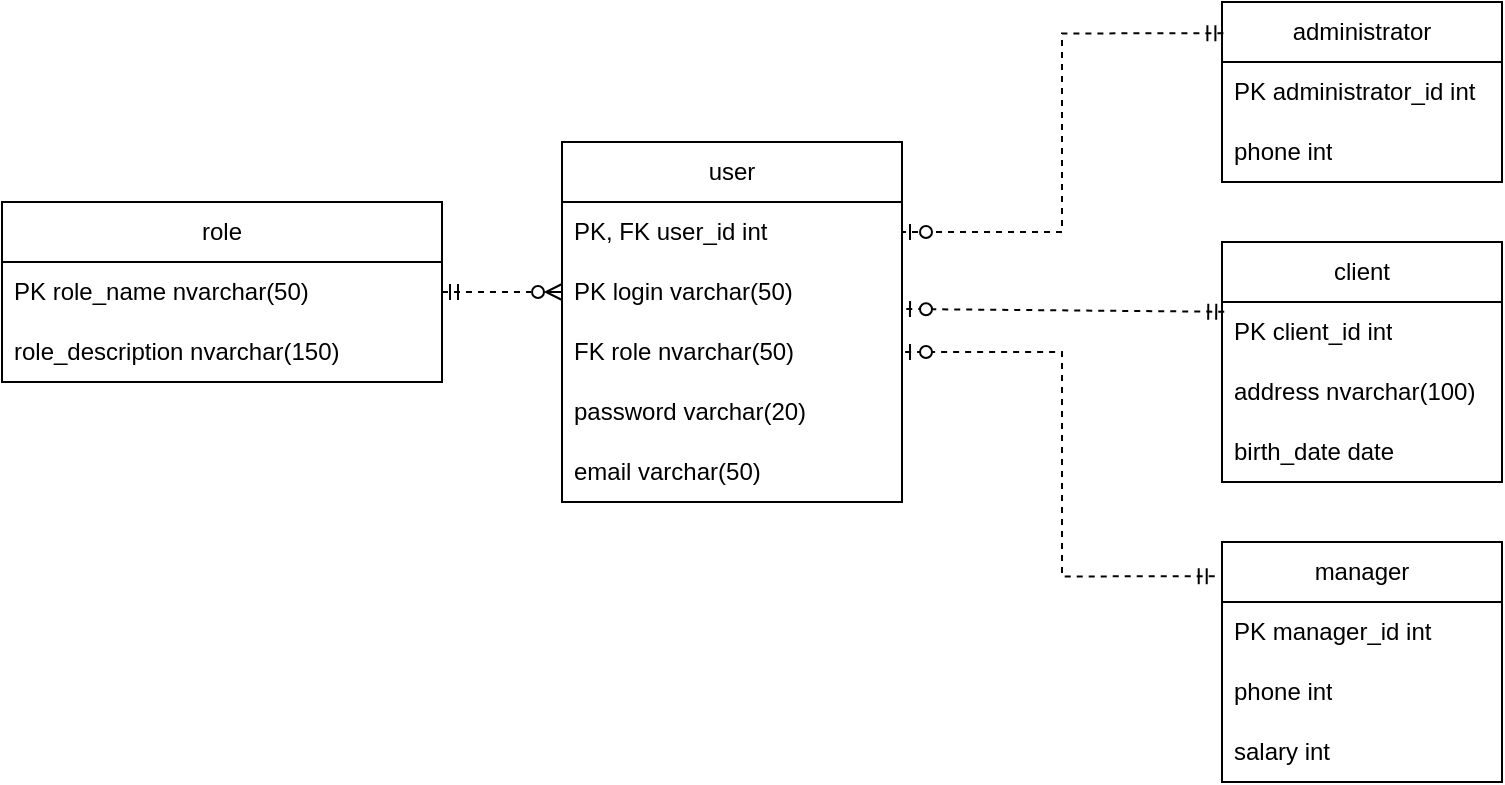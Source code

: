 <mxfile version="23.1.5" type="device">
  <diagram name="Страница — 1" id="SFCIHzlu91kjz6KSMM__">
    <mxGraphModel dx="1195" dy="703" grid="1" gridSize="10" guides="1" tooltips="1" connect="1" arrows="1" fold="1" page="1" pageScale="1" pageWidth="827" pageHeight="1169" math="0" shadow="0">
      <root>
        <mxCell id="0" />
        <mxCell id="1" parent="0" />
        <mxCell id="gSQlcD7QLnzV-weEtkHs-1" value="user" style="swimlane;fontStyle=0;childLayout=stackLayout;horizontal=1;startSize=30;horizontalStack=0;resizeParent=1;resizeParentMax=0;resizeLast=0;collapsible=1;marginBottom=0;whiteSpace=wrap;html=1;" parent="1" vertex="1">
          <mxGeometry x="310" y="220" width="170" height="180" as="geometry" />
        </mxCell>
        <mxCell id="gSQlcD7QLnzV-weEtkHs-19" value="PK, FK user_id int" style="text;strokeColor=none;fillColor=none;align=left;verticalAlign=middle;spacingLeft=4;spacingRight=4;overflow=hidden;points=[[0,0.5],[1,0.5]];portConstraint=eastwest;rotatable=0;whiteSpace=wrap;html=1;" parent="gSQlcD7QLnzV-weEtkHs-1" vertex="1">
          <mxGeometry y="30" width="170" height="30" as="geometry" />
        </mxCell>
        <mxCell id="gSQlcD7QLnzV-weEtkHs-2" value="PK login varchar(50)" style="text;strokeColor=none;fillColor=none;align=left;verticalAlign=middle;spacingLeft=4;spacingRight=4;overflow=hidden;points=[[0,0.5],[1,0.5]];portConstraint=eastwest;rotatable=0;whiteSpace=wrap;html=1;" parent="gSQlcD7QLnzV-weEtkHs-1" vertex="1">
          <mxGeometry y="60" width="170" height="30" as="geometry" />
        </mxCell>
        <mxCell id="gSQlcD7QLnzV-weEtkHs-3" value="FK role nvarchar(50)" style="text;strokeColor=none;fillColor=none;align=left;verticalAlign=middle;spacingLeft=4;spacingRight=4;overflow=hidden;points=[[0,0.5],[1,0.5]];portConstraint=eastwest;rotatable=0;whiteSpace=wrap;html=1;" parent="gSQlcD7QLnzV-weEtkHs-1" vertex="1">
          <mxGeometry y="90" width="170" height="30" as="geometry" />
        </mxCell>
        <mxCell id="gSQlcD7QLnzV-weEtkHs-4" value="password varchar(20)" style="text;strokeColor=none;fillColor=none;align=left;verticalAlign=middle;spacingLeft=4;spacingRight=4;overflow=hidden;points=[[0,0.5],[1,0.5]];portConstraint=eastwest;rotatable=0;whiteSpace=wrap;html=1;" parent="gSQlcD7QLnzV-weEtkHs-1" vertex="1">
          <mxGeometry y="120" width="170" height="30" as="geometry" />
        </mxCell>
        <mxCell id="gSQlcD7QLnzV-weEtkHs-5" value="email varchar(50)" style="text;strokeColor=none;fillColor=none;align=left;verticalAlign=middle;spacingLeft=4;spacingRight=4;overflow=hidden;points=[[0,0.5],[1,0.5]];portConstraint=eastwest;rotatable=0;whiteSpace=wrap;html=1;" parent="gSQlcD7QLnzV-weEtkHs-1" vertex="1">
          <mxGeometry y="150" width="170" height="30" as="geometry" />
        </mxCell>
        <mxCell id="gSQlcD7QLnzV-weEtkHs-6" value="role" style="swimlane;fontStyle=0;childLayout=stackLayout;horizontal=1;startSize=30;horizontalStack=0;resizeParent=1;resizeParentMax=0;resizeLast=0;collapsible=1;marginBottom=0;whiteSpace=wrap;html=1;" parent="1" vertex="1">
          <mxGeometry x="30" y="250" width="220" height="90" as="geometry" />
        </mxCell>
        <mxCell id="gSQlcD7QLnzV-weEtkHs-7" value="PK role_name nvarchar(50)" style="text;strokeColor=none;fillColor=none;align=left;verticalAlign=middle;spacingLeft=4;spacingRight=4;overflow=hidden;points=[[0,0.5],[1,0.5]];portConstraint=eastwest;rotatable=0;whiteSpace=wrap;html=1;" parent="gSQlcD7QLnzV-weEtkHs-6" vertex="1">
          <mxGeometry y="30" width="220" height="30" as="geometry" />
        </mxCell>
        <mxCell id="gSQlcD7QLnzV-weEtkHs-8" value="role_description nvarchar(150)" style="text;strokeColor=none;fillColor=none;align=left;verticalAlign=middle;spacingLeft=4;spacingRight=4;overflow=hidden;points=[[0,0.5],[1,0.5]];portConstraint=eastwest;rotatable=0;whiteSpace=wrap;html=1;" parent="gSQlcD7QLnzV-weEtkHs-6" vertex="1">
          <mxGeometry y="60" width="220" height="30" as="geometry" />
        </mxCell>
        <mxCell id="gSQlcD7QLnzV-weEtkHs-9" value="" style="fontSize=12;html=1;endArrow=ERzeroToMany;startArrow=ERmandOne;rounded=0;startFill=0;endFill=0;entryX=0;entryY=0.5;entryDx=0;entryDy=0;dashed=1;exitX=1;exitY=0.5;exitDx=0;exitDy=0;" parent="1" source="gSQlcD7QLnzV-weEtkHs-7" target="gSQlcD7QLnzV-weEtkHs-2" edge="1">
          <mxGeometry width="100" height="100" relative="1" as="geometry">
            <mxPoint x="309" y="137" as="sourcePoint" />
            <mxPoint x="221" y="130" as="targetPoint" />
          </mxGeometry>
        </mxCell>
        <mxCell id="gSQlcD7QLnzV-weEtkHs-10" value="client" style="swimlane;fontStyle=0;childLayout=stackLayout;horizontal=1;startSize=30;horizontalStack=0;resizeParent=1;resizeParentMax=0;resizeLast=0;collapsible=1;marginBottom=0;whiteSpace=wrap;html=1;" parent="1" vertex="1">
          <mxGeometry x="640" y="270" width="140" height="120" as="geometry" />
        </mxCell>
        <mxCell id="gSQlcD7QLnzV-weEtkHs-21" value="PK client_id int" style="text;strokeColor=none;fillColor=none;align=left;verticalAlign=middle;spacingLeft=4;spacingRight=4;overflow=hidden;points=[[0,0.5],[1,0.5]];portConstraint=eastwest;rotatable=0;whiteSpace=wrap;html=1;" parent="gSQlcD7QLnzV-weEtkHs-10" vertex="1">
          <mxGeometry y="30" width="140" height="30" as="geometry" />
        </mxCell>
        <mxCell id="gSQlcD7QLnzV-weEtkHs-11" value="address nvarchar(100)" style="text;strokeColor=none;fillColor=none;align=left;verticalAlign=middle;spacingLeft=4;spacingRight=4;overflow=hidden;points=[[0,0.5],[1,0.5]];portConstraint=eastwest;rotatable=0;whiteSpace=wrap;html=1;" parent="gSQlcD7QLnzV-weEtkHs-10" vertex="1">
          <mxGeometry y="60" width="140" height="30" as="geometry" />
        </mxCell>
        <mxCell id="gSQlcD7QLnzV-weEtkHs-12" value="birth_date date" style="text;strokeColor=none;fillColor=none;align=left;verticalAlign=middle;spacingLeft=4;spacingRight=4;overflow=hidden;points=[[0,0.5],[1,0.5]];portConstraint=eastwest;rotatable=0;whiteSpace=wrap;html=1;" parent="gSQlcD7QLnzV-weEtkHs-10" vertex="1">
          <mxGeometry y="90" width="140" height="30" as="geometry" />
        </mxCell>
        <mxCell id="gSQlcD7QLnzV-weEtkHs-13" value="administrator" style="swimlane;fontStyle=0;childLayout=stackLayout;horizontal=1;startSize=30;horizontalStack=0;resizeParent=1;resizeParentMax=0;resizeLast=0;collapsible=1;marginBottom=0;whiteSpace=wrap;html=1;" parent="1" vertex="1">
          <mxGeometry x="640" y="150" width="140" height="90" as="geometry" />
        </mxCell>
        <mxCell id="gSQlcD7QLnzV-weEtkHs-20" value="&lt;span style=&quot;background-color: transparent; color: light-dark(rgb(0, 0, 0), rgb(255, 255, 255));&quot;&gt;PK administrator_id int&lt;/span&gt;" style="text;strokeColor=none;fillColor=none;align=left;verticalAlign=middle;spacingLeft=4;spacingRight=4;overflow=hidden;points=[[0,0.5],[1,0.5]];portConstraint=eastwest;rotatable=0;whiteSpace=wrap;html=1;" parent="gSQlcD7QLnzV-weEtkHs-13" vertex="1">
          <mxGeometry y="30" width="140" height="30" as="geometry" />
        </mxCell>
        <mxCell id="gSQlcD7QLnzV-weEtkHs-14" value="phone int" style="text;strokeColor=none;fillColor=none;align=left;verticalAlign=middle;spacingLeft=4;spacingRight=4;overflow=hidden;points=[[0,0.5],[1,0.5]];portConstraint=eastwest;rotatable=0;whiteSpace=wrap;html=1;" parent="gSQlcD7QLnzV-weEtkHs-13" vertex="1">
          <mxGeometry y="60" width="140" height="30" as="geometry" />
        </mxCell>
        <mxCell id="gSQlcD7QLnzV-weEtkHs-16" value="manager" style="swimlane;fontStyle=0;childLayout=stackLayout;horizontal=1;startSize=30;horizontalStack=0;resizeParent=1;resizeParentMax=0;resizeLast=0;collapsible=1;marginBottom=0;whiteSpace=wrap;html=1;" parent="1" vertex="1">
          <mxGeometry x="640" y="420" width="140" height="120" as="geometry" />
        </mxCell>
        <mxCell id="gSQlcD7QLnzV-weEtkHs-22" value="PK manager_id int" style="text;strokeColor=none;fillColor=none;align=left;verticalAlign=middle;spacingLeft=4;spacingRight=4;overflow=hidden;points=[[0,0.5],[1,0.5]];portConstraint=eastwest;rotatable=0;whiteSpace=wrap;html=1;" parent="gSQlcD7QLnzV-weEtkHs-16" vertex="1">
          <mxGeometry y="30" width="140" height="30" as="geometry" />
        </mxCell>
        <mxCell id="gSQlcD7QLnzV-weEtkHs-17" value="phone int" style="text;strokeColor=none;fillColor=none;align=left;verticalAlign=middle;spacingLeft=4;spacingRight=4;overflow=hidden;points=[[0,0.5],[1,0.5]];portConstraint=eastwest;rotatable=0;whiteSpace=wrap;html=1;" parent="gSQlcD7QLnzV-weEtkHs-16" vertex="1">
          <mxGeometry y="60" width="140" height="30" as="geometry" />
        </mxCell>
        <mxCell id="gSQlcD7QLnzV-weEtkHs-18" value="salary int" style="text;strokeColor=none;fillColor=none;align=left;verticalAlign=middle;spacingLeft=4;spacingRight=4;overflow=hidden;points=[[0,0.5],[1,0.5]];portConstraint=eastwest;rotatable=0;whiteSpace=wrap;html=1;" parent="gSQlcD7QLnzV-weEtkHs-16" vertex="1">
          <mxGeometry y="90" width="140" height="30" as="geometry" />
        </mxCell>
        <mxCell id="gSQlcD7QLnzV-weEtkHs-24" value="" style="fontSize=12;html=1;endArrow=ERzeroToOne;startArrow=ERmandOne;rounded=0;entryX=1;entryY=0.5;entryDx=0;entryDy=0;exitX=0.005;exitY=0.174;exitDx=0;exitDy=0;exitPerimeter=0;dashed=1;edgeStyle=orthogonalEdgeStyle;" parent="1" source="gSQlcD7QLnzV-weEtkHs-13" target="gSQlcD7QLnzV-weEtkHs-19" edge="1">
          <mxGeometry width="100" height="100" relative="1" as="geometry">
            <mxPoint x="260" y="180" as="sourcePoint" />
            <mxPoint x="400" y="290" as="targetPoint" />
          </mxGeometry>
        </mxCell>
        <mxCell id="gSQlcD7QLnzV-weEtkHs-25" value="" style="fontSize=12;html=1;endArrow=ERzeroToOne;startArrow=ERmandOne;rounded=0;exitX=-0.026;exitY=0.143;exitDx=0;exitDy=0;exitPerimeter=0;entryX=1;entryY=0.5;entryDx=0;entryDy=0;dashed=1;edgeStyle=orthogonalEdgeStyle;" parent="1" source="gSQlcD7QLnzV-weEtkHs-16" target="gSQlcD7QLnzV-weEtkHs-3" edge="1">
          <mxGeometry width="100" height="100" relative="1" as="geometry">
            <mxPoint x="230" y="200" as="sourcePoint" />
            <mxPoint x="200" y="250" as="targetPoint" />
            <Array as="points">
              <mxPoint x="560" y="437" />
              <mxPoint x="560" y="325" />
            </Array>
          </mxGeometry>
        </mxCell>
        <mxCell id="gSQlcD7QLnzV-weEtkHs-26" value="" style="fontSize=12;html=1;endArrow=ERzeroToOne;startArrow=ERmandOne;rounded=0;exitX=0.008;exitY=0.163;exitDx=0;exitDy=0;entryX=1;entryY=0.783;entryDx=0;entryDy=0;dashed=1;entryPerimeter=0;exitPerimeter=0;" parent="1" source="gSQlcD7QLnzV-weEtkHs-21" target="gSQlcD7QLnzV-weEtkHs-2" edge="1">
          <mxGeometry width="100" height="100" relative="1" as="geometry">
            <mxPoint x="230" y="200" as="sourcePoint" />
            <mxPoint x="210" y="210" as="targetPoint" />
          </mxGeometry>
        </mxCell>
      </root>
    </mxGraphModel>
  </diagram>
</mxfile>
